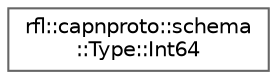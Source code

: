 digraph "类继承关系图"
{
 // LATEX_PDF_SIZE
  bgcolor="transparent";
  edge [fontname=Helvetica,fontsize=10,labelfontname=Helvetica,labelfontsize=10];
  node [fontname=Helvetica,fontsize=10,shape=box,height=0.2,width=0.4];
  rankdir="LR";
  Node0 [id="Node000000",label="rfl::capnproto::schema\l::Type::Int64",height=0.2,width=0.4,color="grey40", fillcolor="white", style="filled",URL="$structrfl_1_1capnproto_1_1schema_1_1_type_1_1_int64.html",tooltip=" "];
}
